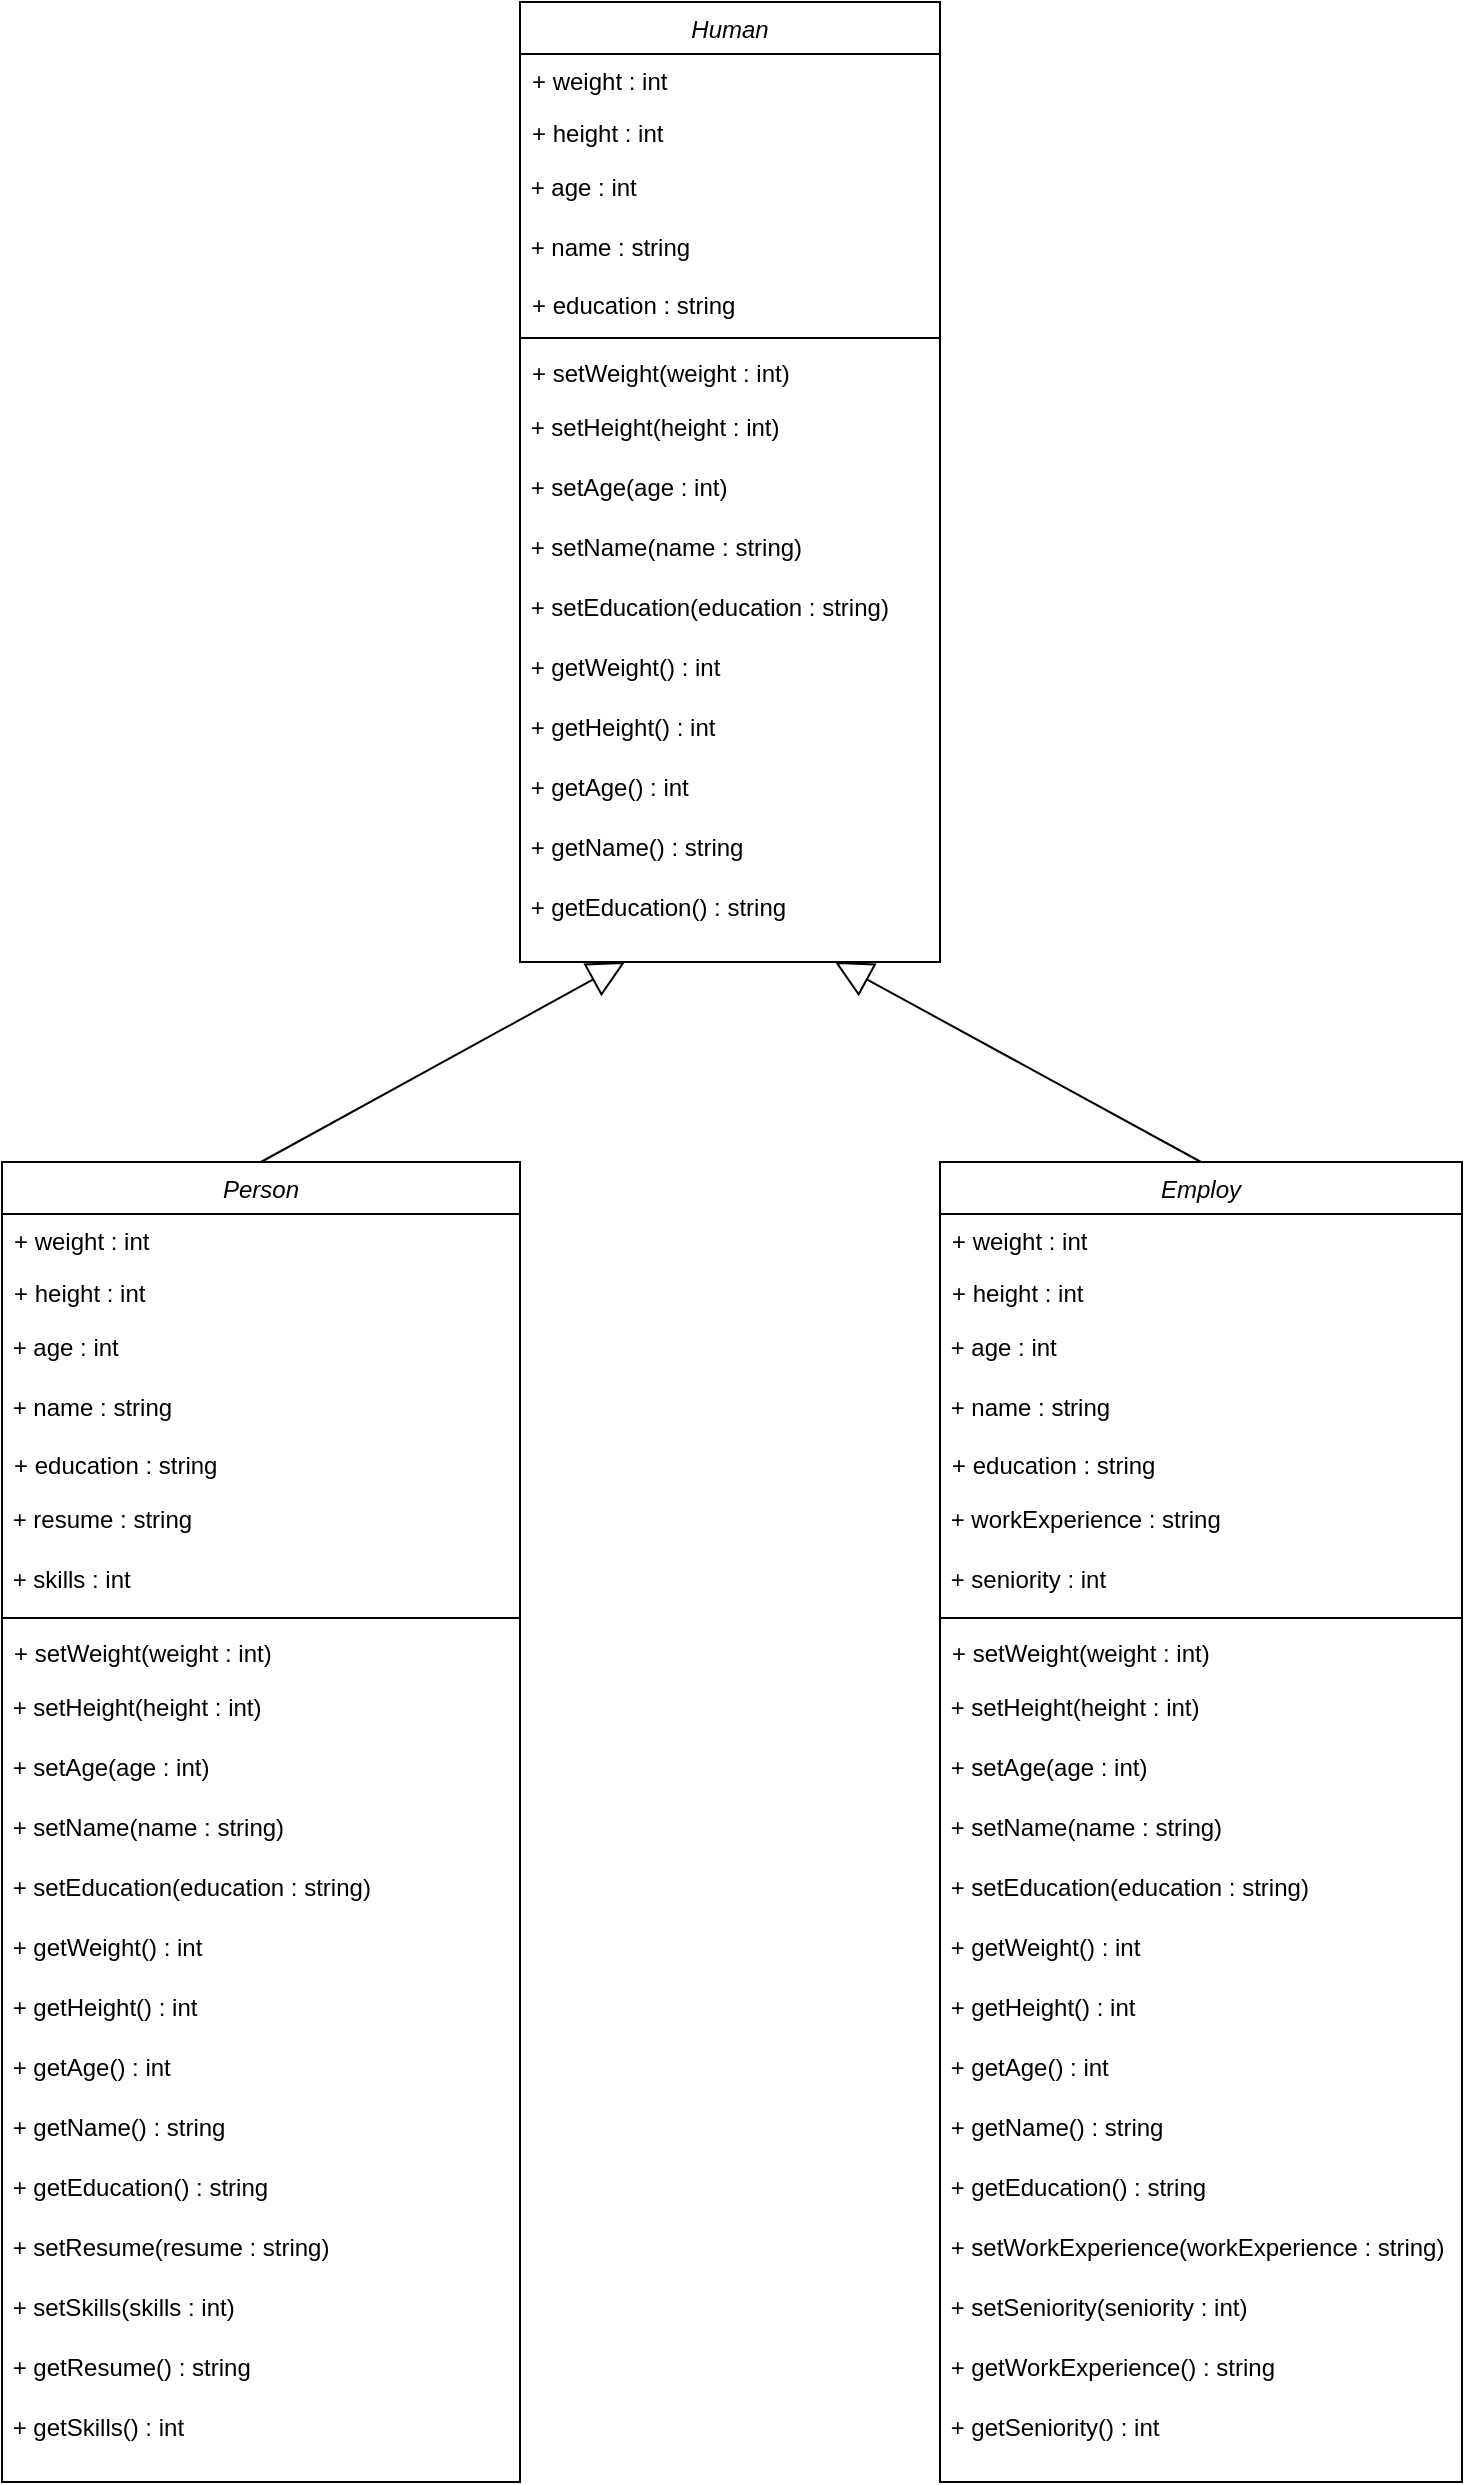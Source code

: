 <mxfile version="20.5.3" type="device"><diagram id="C5RBs43oDa-KdzZeNtuy" name="Page-1"><mxGraphModel dx="775" dy="590" grid="1" gridSize="10" guides="1" tooltips="1" connect="1" arrows="1" fold="1" page="1" pageScale="1" pageWidth="827" pageHeight="1169" math="0" shadow="0"><root><mxCell id="WIyWlLk6GJQsqaUBKTNV-0"/><mxCell id="WIyWlLk6GJQsqaUBKTNV-1" parent="WIyWlLk6GJQsqaUBKTNV-0"/><mxCell id="zkfFHV4jXpPFQw0GAbJ--0" value="Human" style="swimlane;fontStyle=2;align=center;verticalAlign=top;childLayout=stackLayout;horizontal=1;startSize=26;horizontalStack=0;resizeParent=1;resizeLast=0;collapsible=1;marginBottom=0;rounded=0;shadow=0;strokeWidth=1;" parent="WIyWlLk6GJQsqaUBKTNV-1" vertex="1"><mxGeometry x="349" y="40" width="210" height="480" as="geometry"><mxRectangle x="230" y="140" width="160" height="26" as="alternateBounds"/></mxGeometry></mxCell><mxCell id="zkfFHV4jXpPFQw0GAbJ--1" value="+ weight : int" style="text;align=left;verticalAlign=top;spacingLeft=4;spacingRight=4;overflow=hidden;rotatable=0;points=[[0,0.5],[1,0.5]];portConstraint=eastwest;" parent="zkfFHV4jXpPFQw0GAbJ--0" vertex="1"><mxGeometry y="26" width="210" height="26" as="geometry"/></mxCell><mxCell id="zkfFHV4jXpPFQw0GAbJ--2" value="+ height : int" style="text;align=left;verticalAlign=top;spacingLeft=4;spacingRight=4;overflow=hidden;rotatable=0;points=[[0,0.5],[1,0.5]];portConstraint=eastwest;rounded=0;shadow=0;html=0;" parent="zkfFHV4jXpPFQw0GAbJ--0" vertex="1"><mxGeometry y="52" width="210" height="26" as="geometry"/></mxCell><mxCell id="aO-xMdSPFtB9rTBzd2ki-1" value="&amp;nbsp;+ age : int" style="text;html=1;strokeColor=none;fillColor=none;align=left;verticalAlign=middle;whiteSpace=wrap;rounded=0;" parent="zkfFHV4jXpPFQw0GAbJ--0" vertex="1"><mxGeometry y="78" width="210" height="30" as="geometry"/></mxCell><mxCell id="aO-xMdSPFtB9rTBzd2ki-0" value="&amp;nbsp;+ name : string" style="text;html=1;strokeColor=none;fillColor=none;align=left;verticalAlign=middle;whiteSpace=wrap;rounded=0;" parent="zkfFHV4jXpPFQw0GAbJ--0" vertex="1"><mxGeometry y="108" width="210" height="30" as="geometry"/></mxCell><mxCell id="zkfFHV4jXpPFQw0GAbJ--3" value="+ education : string" style="text;align=left;verticalAlign=top;spacingLeft=4;spacingRight=4;overflow=hidden;rotatable=0;points=[[0,0.5],[1,0.5]];portConstraint=eastwest;rounded=0;shadow=0;html=0;" parent="zkfFHV4jXpPFQw0GAbJ--0" vertex="1"><mxGeometry y="138" width="210" height="26" as="geometry"/></mxCell><mxCell id="zkfFHV4jXpPFQw0GAbJ--4" value="" style="line;html=1;strokeWidth=1;align=left;verticalAlign=middle;spacingTop=-1;spacingLeft=3;spacingRight=3;rotatable=0;labelPosition=right;points=[];portConstraint=eastwest;" parent="zkfFHV4jXpPFQw0GAbJ--0" vertex="1"><mxGeometry y="164" width="210" height="8" as="geometry"/></mxCell><mxCell id="zkfFHV4jXpPFQw0GAbJ--5" value="+ setWeight(weight : int)" style="text;align=left;verticalAlign=top;spacingLeft=4;spacingRight=4;overflow=hidden;rotatable=0;points=[[0,0.5],[1,0.5]];portConstraint=eastwest;" parent="zkfFHV4jXpPFQw0GAbJ--0" vertex="1"><mxGeometry y="172" width="210" height="26" as="geometry"/></mxCell><mxCell id="aO-xMdSPFtB9rTBzd2ki-6" value="&amp;nbsp;+ setHeight(height : int)" style="text;html=1;align=left;verticalAlign=middle;resizable=0;points=[];autosize=1;strokeColor=none;fillColor=none;" parent="zkfFHV4jXpPFQw0GAbJ--0" vertex="1"><mxGeometry y="198" width="210" height="30" as="geometry"/></mxCell><mxCell id="aO-xMdSPFtB9rTBzd2ki-7" value="&amp;nbsp;+ setAge(age : int)" style="text;html=1;align=left;verticalAlign=middle;resizable=0;points=[];autosize=1;strokeColor=none;fillColor=none;" parent="zkfFHV4jXpPFQw0GAbJ--0" vertex="1"><mxGeometry y="228" width="210" height="30" as="geometry"/></mxCell><mxCell id="aO-xMdSPFtB9rTBzd2ki-8" value="&amp;nbsp;+ setName(name : string)" style="text;html=1;align=left;verticalAlign=middle;resizable=0;points=[];autosize=1;strokeColor=none;fillColor=none;" parent="zkfFHV4jXpPFQw0GAbJ--0" vertex="1"><mxGeometry y="258" width="210" height="30" as="geometry"/></mxCell><mxCell id="aO-xMdSPFtB9rTBzd2ki-9" value="&amp;nbsp;+ setEducation(education : string)" style="text;html=1;align=left;verticalAlign=middle;resizable=0;points=[];autosize=1;strokeColor=none;fillColor=none;" parent="zkfFHV4jXpPFQw0GAbJ--0" vertex="1"><mxGeometry y="288" width="210" height="30" as="geometry"/></mxCell><mxCell id="aO-xMdSPFtB9rTBzd2ki-10" value="&amp;nbsp;+ getWeight() : int" style="text;html=1;align=left;verticalAlign=middle;resizable=0;points=[];autosize=1;strokeColor=none;fillColor=none;" parent="zkfFHV4jXpPFQw0GAbJ--0" vertex="1"><mxGeometry y="318" width="210" height="30" as="geometry"/></mxCell><mxCell id="aO-xMdSPFtB9rTBzd2ki-11" value="&amp;nbsp;+ getHeight() : int" style="text;html=1;align=left;verticalAlign=middle;resizable=0;points=[];autosize=1;strokeColor=none;fillColor=none;" parent="zkfFHV4jXpPFQw0GAbJ--0" vertex="1"><mxGeometry y="348" width="210" height="30" as="geometry"/></mxCell><mxCell id="fdJLPReX9ELp_Sq2AFiN-0" value="&amp;nbsp;+ getAge() : int" style="text;html=1;align=left;verticalAlign=middle;resizable=0;points=[];autosize=1;strokeColor=none;fillColor=none;" vertex="1" parent="zkfFHV4jXpPFQw0GAbJ--0"><mxGeometry y="378" width="210" height="30" as="geometry"/></mxCell><mxCell id="fdJLPReX9ELp_Sq2AFiN-1" value="&amp;nbsp;+ getName() : string" style="text;html=1;align=left;verticalAlign=middle;resizable=0;points=[];autosize=1;strokeColor=none;fillColor=none;" vertex="1" parent="zkfFHV4jXpPFQw0GAbJ--0"><mxGeometry y="408" width="210" height="30" as="geometry"/></mxCell><mxCell id="fdJLPReX9ELp_Sq2AFiN-2" value="&amp;nbsp;+ getEducation() : string" style="text;html=1;align=left;verticalAlign=middle;resizable=0;points=[];autosize=1;strokeColor=none;fillColor=none;" vertex="1" parent="zkfFHV4jXpPFQw0GAbJ--0"><mxGeometry y="438" width="210" height="30" as="geometry"/></mxCell><mxCell id="fdJLPReX9ELp_Sq2AFiN-3" value="Employ" style="swimlane;fontStyle=2;align=center;verticalAlign=top;childLayout=stackLayout;horizontal=1;startSize=26;horizontalStack=0;resizeParent=1;resizeLast=0;collapsible=1;marginBottom=0;rounded=0;shadow=0;strokeWidth=1;" vertex="1" parent="WIyWlLk6GJQsqaUBKTNV-1"><mxGeometry x="559" y="620" width="261" height="660" as="geometry"><mxRectangle x="230" y="140" width="160" height="26" as="alternateBounds"/></mxGeometry></mxCell><mxCell id="fdJLPReX9ELp_Sq2AFiN-4" value="+ weight : int" style="text;align=left;verticalAlign=top;spacingLeft=4;spacingRight=4;overflow=hidden;rotatable=0;points=[[0,0.5],[1,0.5]];portConstraint=eastwest;" vertex="1" parent="fdJLPReX9ELp_Sq2AFiN-3"><mxGeometry y="26" width="261" height="26" as="geometry"/></mxCell><mxCell id="fdJLPReX9ELp_Sq2AFiN-5" value="+ height : int" style="text;align=left;verticalAlign=top;spacingLeft=4;spacingRight=4;overflow=hidden;rotatable=0;points=[[0,0.5],[1,0.5]];portConstraint=eastwest;rounded=0;shadow=0;html=0;" vertex="1" parent="fdJLPReX9ELp_Sq2AFiN-3"><mxGeometry y="52" width="261" height="26" as="geometry"/></mxCell><mxCell id="fdJLPReX9ELp_Sq2AFiN-6" value="&amp;nbsp;+ age : int" style="text;html=1;strokeColor=none;fillColor=none;align=left;verticalAlign=middle;whiteSpace=wrap;rounded=0;" vertex="1" parent="fdJLPReX9ELp_Sq2AFiN-3"><mxGeometry y="78" width="261" height="30" as="geometry"/></mxCell><mxCell id="fdJLPReX9ELp_Sq2AFiN-7" value="&amp;nbsp;+ name : string" style="text;html=1;strokeColor=none;fillColor=none;align=left;verticalAlign=middle;whiteSpace=wrap;rounded=0;" vertex="1" parent="fdJLPReX9ELp_Sq2AFiN-3"><mxGeometry y="108" width="261" height="30" as="geometry"/></mxCell><mxCell id="fdJLPReX9ELp_Sq2AFiN-8" value="+ education : string" style="text;align=left;verticalAlign=top;spacingLeft=4;spacingRight=4;overflow=hidden;rotatable=0;points=[[0,0.5],[1,0.5]];portConstraint=eastwest;rounded=0;shadow=0;html=0;" vertex="1" parent="fdJLPReX9ELp_Sq2AFiN-3"><mxGeometry y="138" width="261" height="26" as="geometry"/></mxCell><mxCell id="fdJLPReX9ELp_Sq2AFiN-45" value="&amp;nbsp;+ workExperience : string" style="text;html=1;align=left;verticalAlign=middle;resizable=0;points=[];autosize=1;strokeColor=none;fillColor=none;" vertex="1" parent="fdJLPReX9ELp_Sq2AFiN-3"><mxGeometry y="164" width="261" height="30" as="geometry"/></mxCell><mxCell id="fdJLPReX9ELp_Sq2AFiN-46" value="&lt;div style=&quot;&quot;&gt;&lt;span style=&quot;background-color: initial;&quot;&gt;&amp;nbsp;+ seniority : int&lt;/span&gt;&lt;/div&gt;" style="text;html=1;align=left;verticalAlign=middle;resizable=0;points=[];autosize=1;strokeColor=none;fillColor=none;" vertex="1" parent="fdJLPReX9ELp_Sq2AFiN-3"><mxGeometry y="194" width="261" height="30" as="geometry"/></mxCell><mxCell id="fdJLPReX9ELp_Sq2AFiN-9" value="" style="line;html=1;strokeWidth=1;align=left;verticalAlign=middle;spacingTop=-1;spacingLeft=3;spacingRight=3;rotatable=0;labelPosition=right;points=[];portConstraint=eastwest;" vertex="1" parent="fdJLPReX9ELp_Sq2AFiN-3"><mxGeometry y="224" width="261" height="8" as="geometry"/></mxCell><mxCell id="fdJLPReX9ELp_Sq2AFiN-10" value="+ setWeight(weight : int)" style="text;align=left;verticalAlign=top;spacingLeft=4;spacingRight=4;overflow=hidden;rotatable=0;points=[[0,0.5],[1,0.5]];portConstraint=eastwest;" vertex="1" parent="fdJLPReX9ELp_Sq2AFiN-3"><mxGeometry y="232" width="261" height="26" as="geometry"/></mxCell><mxCell id="fdJLPReX9ELp_Sq2AFiN-11" value="&amp;nbsp;+ setHeight(height : int)" style="text;html=1;align=left;verticalAlign=middle;resizable=0;points=[];autosize=1;strokeColor=none;fillColor=none;" vertex="1" parent="fdJLPReX9ELp_Sq2AFiN-3"><mxGeometry y="258" width="261" height="30" as="geometry"/></mxCell><mxCell id="fdJLPReX9ELp_Sq2AFiN-12" value="&amp;nbsp;+ setAge(age : int)" style="text;html=1;align=left;verticalAlign=middle;resizable=0;points=[];autosize=1;strokeColor=none;fillColor=none;" vertex="1" parent="fdJLPReX9ELp_Sq2AFiN-3"><mxGeometry y="288" width="261" height="30" as="geometry"/></mxCell><mxCell id="fdJLPReX9ELp_Sq2AFiN-13" value="&amp;nbsp;+ setName(name : string)" style="text;html=1;align=left;verticalAlign=middle;resizable=0;points=[];autosize=1;strokeColor=none;fillColor=none;" vertex="1" parent="fdJLPReX9ELp_Sq2AFiN-3"><mxGeometry y="318" width="261" height="30" as="geometry"/></mxCell><mxCell id="fdJLPReX9ELp_Sq2AFiN-14" value="&amp;nbsp;+ setEducation(education : string)" style="text;html=1;align=left;verticalAlign=middle;resizable=0;points=[];autosize=1;strokeColor=none;fillColor=none;" vertex="1" parent="fdJLPReX9ELp_Sq2AFiN-3"><mxGeometry y="348" width="261" height="30" as="geometry"/></mxCell><mxCell id="fdJLPReX9ELp_Sq2AFiN-15" value="&amp;nbsp;+ getWeight() : int" style="text;html=1;align=left;verticalAlign=middle;resizable=0;points=[];autosize=1;strokeColor=none;fillColor=none;" vertex="1" parent="fdJLPReX9ELp_Sq2AFiN-3"><mxGeometry y="378" width="261" height="30" as="geometry"/></mxCell><mxCell id="fdJLPReX9ELp_Sq2AFiN-16" value="&amp;nbsp;+ getHeight() : int" style="text;html=1;align=left;verticalAlign=middle;resizable=0;points=[];autosize=1;strokeColor=none;fillColor=none;" vertex="1" parent="fdJLPReX9ELp_Sq2AFiN-3"><mxGeometry y="408" width="261" height="30" as="geometry"/></mxCell><mxCell id="fdJLPReX9ELp_Sq2AFiN-17" value="&amp;nbsp;+ getAge() : int" style="text;html=1;align=left;verticalAlign=middle;resizable=0;points=[];autosize=1;strokeColor=none;fillColor=none;" vertex="1" parent="fdJLPReX9ELp_Sq2AFiN-3"><mxGeometry y="438" width="261" height="30" as="geometry"/></mxCell><mxCell id="fdJLPReX9ELp_Sq2AFiN-18" value="&amp;nbsp;+ getName() : string" style="text;html=1;align=left;verticalAlign=middle;resizable=0;points=[];autosize=1;strokeColor=none;fillColor=none;" vertex="1" parent="fdJLPReX9ELp_Sq2AFiN-3"><mxGeometry y="468" width="261" height="30" as="geometry"/></mxCell><mxCell id="fdJLPReX9ELp_Sq2AFiN-19" value="&amp;nbsp;+ getEducation() : string" style="text;html=1;align=left;verticalAlign=middle;resizable=0;points=[];autosize=1;strokeColor=none;fillColor=none;" vertex="1" parent="fdJLPReX9ELp_Sq2AFiN-3"><mxGeometry y="498" width="261" height="30" as="geometry"/></mxCell><mxCell id="fdJLPReX9ELp_Sq2AFiN-47" value="&amp;nbsp;+ setWorkExperience(workExperience : string)&amp;nbsp;" style="text;html=1;align=left;verticalAlign=middle;resizable=0;points=[];autosize=1;strokeColor=none;fillColor=none;" vertex="1" parent="fdJLPReX9ELp_Sq2AFiN-3"><mxGeometry y="528" width="261" height="30" as="geometry"/></mxCell><mxCell id="fdJLPReX9ELp_Sq2AFiN-48" value="&amp;nbsp;+&amp;nbsp;setSeniority(seniority : int)" style="text;html=1;align=left;verticalAlign=middle;resizable=0;points=[];autosize=1;strokeColor=none;fillColor=none;" vertex="1" parent="fdJLPReX9ELp_Sq2AFiN-3"><mxGeometry y="558" width="261" height="30" as="geometry"/></mxCell><mxCell id="fdJLPReX9ELp_Sq2AFiN-49" value="&amp;nbsp;+ getWorkExperience() : string" style="text;html=1;align=left;verticalAlign=middle;resizable=0;points=[];autosize=1;strokeColor=none;fillColor=none;" vertex="1" parent="fdJLPReX9ELp_Sq2AFiN-3"><mxGeometry y="588" width="261" height="30" as="geometry"/></mxCell><mxCell id="fdJLPReX9ELp_Sq2AFiN-50" value="&amp;nbsp;+ getSeniority() : int" style="text;html=1;align=left;verticalAlign=middle;resizable=0;points=[];autosize=1;strokeColor=none;fillColor=none;" vertex="1" parent="fdJLPReX9ELp_Sq2AFiN-3"><mxGeometry y="618" width="261" height="30" as="geometry"/></mxCell><mxCell id="fdJLPReX9ELp_Sq2AFiN-20" value="Person" style="swimlane;fontStyle=2;align=center;verticalAlign=top;childLayout=stackLayout;horizontal=1;startSize=26;horizontalStack=0;resizeParent=1;resizeLast=0;collapsible=1;marginBottom=0;rounded=0;shadow=0;strokeWidth=1;" vertex="1" parent="WIyWlLk6GJQsqaUBKTNV-1"><mxGeometry x="90" y="620" width="259" height="660" as="geometry"><mxRectangle x="230" y="140" width="160" height="26" as="alternateBounds"/></mxGeometry></mxCell><mxCell id="fdJLPReX9ELp_Sq2AFiN-21" value="+ weight : int" style="text;align=left;verticalAlign=top;spacingLeft=4;spacingRight=4;overflow=hidden;rotatable=0;points=[[0,0.5],[1,0.5]];portConstraint=eastwest;" vertex="1" parent="fdJLPReX9ELp_Sq2AFiN-20"><mxGeometry y="26" width="259" height="26" as="geometry"/></mxCell><mxCell id="fdJLPReX9ELp_Sq2AFiN-22" value="+ height : int" style="text;align=left;verticalAlign=top;spacingLeft=4;spacingRight=4;overflow=hidden;rotatable=0;points=[[0,0.5],[1,0.5]];portConstraint=eastwest;rounded=0;shadow=0;html=0;" vertex="1" parent="fdJLPReX9ELp_Sq2AFiN-20"><mxGeometry y="52" width="259" height="26" as="geometry"/></mxCell><mxCell id="fdJLPReX9ELp_Sq2AFiN-23" value="&amp;nbsp;+ age : int" style="text;html=1;strokeColor=none;fillColor=none;align=left;verticalAlign=middle;whiteSpace=wrap;rounded=0;" vertex="1" parent="fdJLPReX9ELp_Sq2AFiN-20"><mxGeometry y="78" width="259" height="30" as="geometry"/></mxCell><mxCell id="fdJLPReX9ELp_Sq2AFiN-24" value="&amp;nbsp;+ name : string" style="text;html=1;strokeColor=none;fillColor=none;align=left;verticalAlign=middle;whiteSpace=wrap;rounded=0;" vertex="1" parent="fdJLPReX9ELp_Sq2AFiN-20"><mxGeometry y="108" width="259" height="30" as="geometry"/></mxCell><mxCell id="fdJLPReX9ELp_Sq2AFiN-25" value="+ education : string" style="text;align=left;verticalAlign=top;spacingLeft=4;spacingRight=4;overflow=hidden;rotatable=0;points=[[0,0.5],[1,0.5]];portConstraint=eastwest;rounded=0;shadow=0;html=0;" vertex="1" parent="fdJLPReX9ELp_Sq2AFiN-20"><mxGeometry y="138" width="259" height="26" as="geometry"/></mxCell><mxCell id="fdJLPReX9ELp_Sq2AFiN-39" value="&amp;nbsp;+ resume : string" style="text;html=1;align=left;verticalAlign=middle;resizable=0;points=[];autosize=1;strokeColor=none;fillColor=none;" vertex="1" parent="fdJLPReX9ELp_Sq2AFiN-20"><mxGeometry y="164" width="259" height="30" as="geometry"/></mxCell><mxCell id="fdJLPReX9ELp_Sq2AFiN-40" value="&amp;nbsp;+ skills : int" style="text;html=1;align=left;verticalAlign=middle;resizable=0;points=[];autosize=1;strokeColor=none;fillColor=none;" vertex="1" parent="fdJLPReX9ELp_Sq2AFiN-20"><mxGeometry y="194" width="259" height="30" as="geometry"/></mxCell><mxCell id="fdJLPReX9ELp_Sq2AFiN-26" value="" style="line;html=1;strokeWidth=1;align=left;verticalAlign=middle;spacingTop=-1;spacingLeft=3;spacingRight=3;rotatable=0;labelPosition=right;points=[];portConstraint=eastwest;" vertex="1" parent="fdJLPReX9ELp_Sq2AFiN-20"><mxGeometry y="224" width="259" height="8" as="geometry"/></mxCell><mxCell id="fdJLPReX9ELp_Sq2AFiN-27" value="+ setWeight(weight : int)" style="text;align=left;verticalAlign=top;spacingLeft=4;spacingRight=4;overflow=hidden;rotatable=0;points=[[0,0.5],[1,0.5]];portConstraint=eastwest;" vertex="1" parent="fdJLPReX9ELp_Sq2AFiN-20"><mxGeometry y="232" width="259" height="26" as="geometry"/></mxCell><mxCell id="fdJLPReX9ELp_Sq2AFiN-28" value="&amp;nbsp;+ setHeight(height : int)" style="text;html=1;align=left;verticalAlign=middle;resizable=0;points=[];autosize=1;strokeColor=none;fillColor=none;" vertex="1" parent="fdJLPReX9ELp_Sq2AFiN-20"><mxGeometry y="258" width="259" height="30" as="geometry"/></mxCell><mxCell id="fdJLPReX9ELp_Sq2AFiN-29" value="&amp;nbsp;+ setAge(age : int)" style="text;html=1;align=left;verticalAlign=middle;resizable=0;points=[];autosize=1;strokeColor=none;fillColor=none;" vertex="1" parent="fdJLPReX9ELp_Sq2AFiN-20"><mxGeometry y="288" width="259" height="30" as="geometry"/></mxCell><mxCell id="fdJLPReX9ELp_Sq2AFiN-30" value="&amp;nbsp;+ setName(name : string)" style="text;html=1;align=left;verticalAlign=middle;resizable=0;points=[];autosize=1;strokeColor=none;fillColor=none;" vertex="1" parent="fdJLPReX9ELp_Sq2AFiN-20"><mxGeometry y="318" width="259" height="30" as="geometry"/></mxCell><mxCell id="fdJLPReX9ELp_Sq2AFiN-31" value="&amp;nbsp;+ setEducation(education : string)" style="text;html=1;align=left;verticalAlign=middle;resizable=0;points=[];autosize=1;strokeColor=none;fillColor=none;" vertex="1" parent="fdJLPReX9ELp_Sq2AFiN-20"><mxGeometry y="348" width="259" height="30" as="geometry"/></mxCell><mxCell id="fdJLPReX9ELp_Sq2AFiN-32" value="&amp;nbsp;+ getWeight() : int" style="text;html=1;align=left;verticalAlign=middle;resizable=0;points=[];autosize=1;strokeColor=none;fillColor=none;" vertex="1" parent="fdJLPReX9ELp_Sq2AFiN-20"><mxGeometry y="378" width="259" height="30" as="geometry"/></mxCell><mxCell id="fdJLPReX9ELp_Sq2AFiN-33" value="&amp;nbsp;+ getHeight() : int" style="text;html=1;align=left;verticalAlign=middle;resizable=0;points=[];autosize=1;strokeColor=none;fillColor=none;" vertex="1" parent="fdJLPReX9ELp_Sq2AFiN-20"><mxGeometry y="408" width="259" height="30" as="geometry"/></mxCell><mxCell id="fdJLPReX9ELp_Sq2AFiN-34" value="&amp;nbsp;+ getAge() : int" style="text;html=1;align=left;verticalAlign=middle;resizable=0;points=[];autosize=1;strokeColor=none;fillColor=none;" vertex="1" parent="fdJLPReX9ELp_Sq2AFiN-20"><mxGeometry y="438" width="259" height="30" as="geometry"/></mxCell><mxCell id="fdJLPReX9ELp_Sq2AFiN-35" value="&amp;nbsp;+ getName() : string" style="text;html=1;align=left;verticalAlign=middle;resizable=0;points=[];autosize=1;strokeColor=none;fillColor=none;" vertex="1" parent="fdJLPReX9ELp_Sq2AFiN-20"><mxGeometry y="468" width="259" height="30" as="geometry"/></mxCell><mxCell id="fdJLPReX9ELp_Sq2AFiN-36" value="&amp;nbsp;+ getEducation() : string" style="text;html=1;align=left;verticalAlign=middle;resizable=0;points=[];autosize=1;strokeColor=none;fillColor=none;" vertex="1" parent="fdJLPReX9ELp_Sq2AFiN-20"><mxGeometry y="498" width="259" height="30" as="geometry"/></mxCell><mxCell id="fdJLPReX9ELp_Sq2AFiN-41" value="&amp;nbsp;+ setResume(resume : string)" style="text;html=1;align=left;verticalAlign=middle;resizable=0;points=[];autosize=1;strokeColor=none;fillColor=none;" vertex="1" parent="fdJLPReX9ELp_Sq2AFiN-20"><mxGeometry y="528" width="259" height="30" as="geometry"/></mxCell><mxCell id="fdJLPReX9ELp_Sq2AFiN-42" value="&amp;nbsp;+ setSkills(skills : int)" style="text;html=1;align=left;verticalAlign=middle;resizable=0;points=[];autosize=1;strokeColor=none;fillColor=none;" vertex="1" parent="fdJLPReX9ELp_Sq2AFiN-20"><mxGeometry y="558" width="259" height="30" as="geometry"/></mxCell><mxCell id="fdJLPReX9ELp_Sq2AFiN-43" value="&amp;nbsp;+ getResume() : string" style="text;html=1;align=left;verticalAlign=middle;resizable=0;points=[];autosize=1;strokeColor=none;fillColor=none;" vertex="1" parent="fdJLPReX9ELp_Sq2AFiN-20"><mxGeometry y="588" width="259" height="30" as="geometry"/></mxCell><mxCell id="fdJLPReX9ELp_Sq2AFiN-44" value="&amp;nbsp;+ getSkills() : int" style="text;html=1;align=left;verticalAlign=middle;resizable=0;points=[];autosize=1;strokeColor=none;fillColor=none;" vertex="1" parent="fdJLPReX9ELp_Sq2AFiN-20"><mxGeometry y="618" width="259" height="30" as="geometry"/></mxCell><mxCell id="fdJLPReX9ELp_Sq2AFiN-51" value="" style="endArrow=block;endSize=16;endFill=0;html=1;rounded=0;exitX=0.5;exitY=0;exitDx=0;exitDy=0;entryX=0.25;entryY=1;entryDx=0;entryDy=0;" edge="1" parent="WIyWlLk6GJQsqaUBKTNV-1" source="fdJLPReX9ELp_Sq2AFiN-20" target="zkfFHV4jXpPFQw0GAbJ--0"><mxGeometry width="160" relative="1" as="geometry"><mxPoint x="250" y="500" as="sourcePoint"/><mxPoint x="410" y="500" as="targetPoint"/></mxGeometry></mxCell><mxCell id="fdJLPReX9ELp_Sq2AFiN-52" value="" style="endArrow=block;endSize=16;endFill=0;html=1;rounded=0;exitX=0.5;exitY=0;exitDx=0;exitDy=0;entryX=0.75;entryY=1;entryDx=0;entryDy=0;" edge="1" parent="WIyWlLk6GJQsqaUBKTNV-1" source="fdJLPReX9ELp_Sq2AFiN-3" target="zkfFHV4jXpPFQw0GAbJ--0"><mxGeometry width="160" relative="1" as="geometry"><mxPoint x="250" y="500" as="sourcePoint"/><mxPoint x="520" y="540" as="targetPoint"/></mxGeometry></mxCell></root></mxGraphModel></diagram></mxfile>